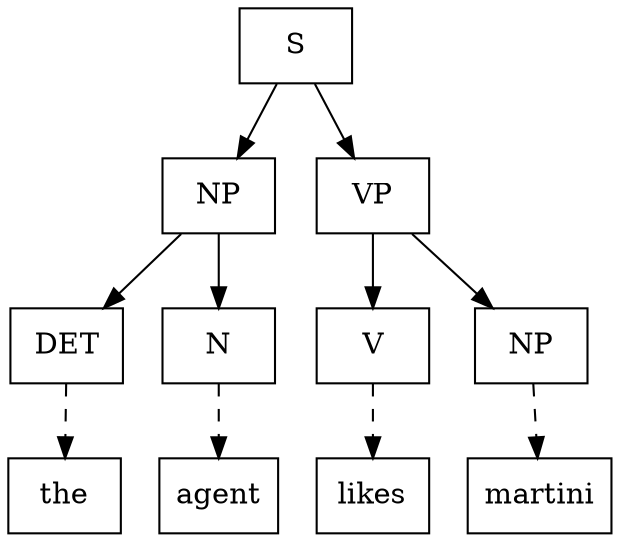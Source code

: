 /*******************************************************************************
 * Copyright (c) 2010 Fabian Steeg. All rights reserved. This program and the
 * accompanying materials are made available under the terms of the Eclipse
 * Public License v1.0 which accompanies this distribution, and is available at
 * http://www.eclipse.org/legal/epl-v10.html
 * <p/>
 * Contributors: Fabian Steeg - initial API and implementation; see bug 277380
 *******************************************************************************/
digraph the_agent_likes_martini {
	node[shape=box]
	
	// non-terminal nodes
	S; NP1[label="NP"]; V; VP; NP2[label="NP"]; DET; N 
	
	//terminal nodes
	the; agent;	likes; martini
	
	// "the agent"
	S -> NP1; NP1 -> DET; NP1 -> N
	DET -> the[style=dashed]; N -> agent[style=dashed]
	
	// "likes martini"
	S -> VP; VP -> V; VP -> NP2
	V -> likes[style=dashed]; NP2 -> martini[style=dashed]
} 